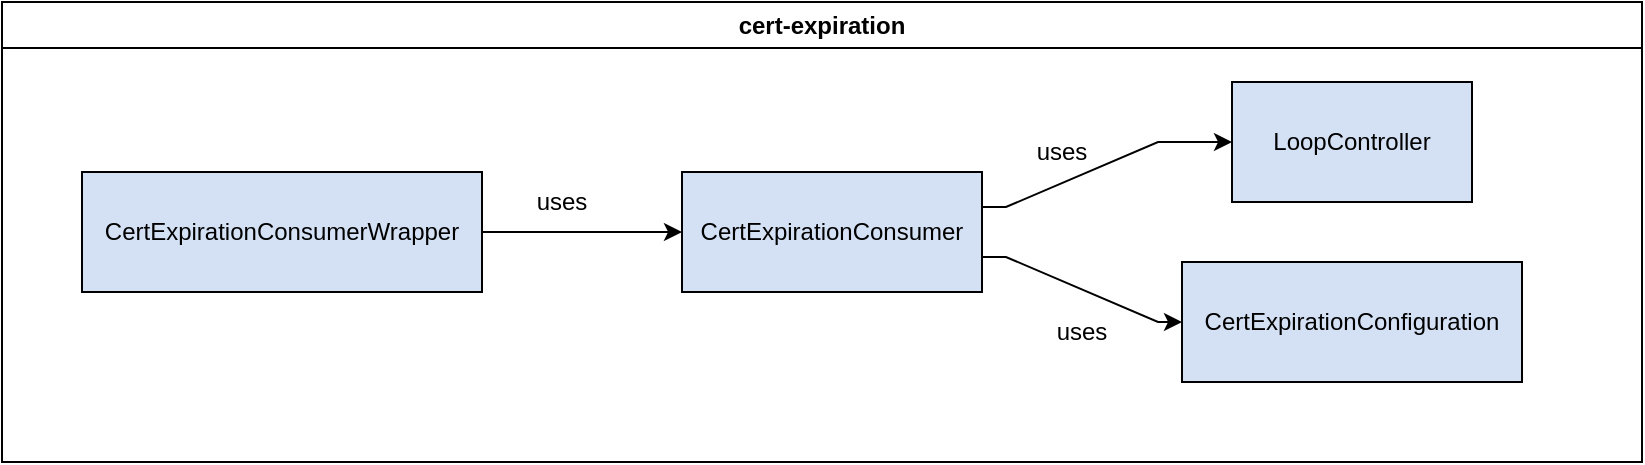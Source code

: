 <mxfile version="24.2.5" type="device">
  <diagram id="C5RBs43oDa-KdzZeNtuy" name="Page-1">
    <mxGraphModel dx="2117" dy="629" grid="1" gridSize="10" guides="1" tooltips="1" connect="1" arrows="1" fold="1" page="1" pageScale="1" pageWidth="827" pageHeight="1169" math="0" shadow="0">
      <root>
        <mxCell id="WIyWlLk6GJQsqaUBKTNV-0" />
        <mxCell id="WIyWlLk6GJQsqaUBKTNV-1" parent="WIyWlLk6GJQsqaUBKTNV-0" />
        <mxCell id="_HgUgdJfW5JQh9bYfpNO-8" value="cert-expiration" style="swimlane;whiteSpace=wrap;html=1;container=0;" vertex="1" parent="WIyWlLk6GJQsqaUBKTNV-1">
          <mxGeometry x="-40" y="470" width="820" height="230" as="geometry" />
        </mxCell>
        <mxCell id="_HgUgdJfW5JQh9bYfpNO-10" value="uses" style="text;html=1;align=center;verticalAlign=middle;whiteSpace=wrap;rounded=0;container=0;" vertex="1" parent="_HgUgdJfW5JQh9bYfpNO-8">
          <mxGeometry x="250" y="85" width="60" height="30" as="geometry" />
        </mxCell>
        <mxCell id="_HgUgdJfW5JQh9bYfpNO-11" value="uses" style="text;html=1;align=center;verticalAlign=middle;whiteSpace=wrap;rounded=0;container=0;" vertex="1" parent="_HgUgdJfW5JQh9bYfpNO-8">
          <mxGeometry x="500" y="60" width="60" height="30" as="geometry" />
        </mxCell>
        <mxCell id="_HgUgdJfW5JQh9bYfpNO-12" value="uses" style="text;html=1;align=center;verticalAlign=middle;whiteSpace=wrap;rounded=0;container=0;" vertex="1" parent="_HgUgdJfW5JQh9bYfpNO-8">
          <mxGeometry x="510" y="150" width="60" height="30" as="geometry" />
        </mxCell>
        <mxCell id="_HgUgdJfW5JQh9bYfpNO-1" value="LoopController" style="rounded=0;whiteSpace=wrap;html=1;fillColor=#D4E1F5;container=0;" vertex="1" parent="WIyWlLk6GJQsqaUBKTNV-1">
          <mxGeometry x="575" y="510" width="120" height="60" as="geometry" />
        </mxCell>
        <mxCell id="_HgUgdJfW5JQh9bYfpNO-2" value="CertExpirationConfiguration" style="rounded=0;whiteSpace=wrap;html=1;fillColor=#D4E1F5;container=0;" vertex="1" parent="WIyWlLk6GJQsqaUBKTNV-1">
          <mxGeometry x="550" y="600" width="170" height="60" as="geometry" />
        </mxCell>
        <mxCell id="_HgUgdJfW5JQh9bYfpNO-5" style="edgeStyle=orthogonalEdgeStyle;rounded=0;orthogonalLoop=1;jettySize=auto;html=1;noEdgeStyle=1;orthogonal=1;" edge="1" parent="WIyWlLk6GJQsqaUBKTNV-1" source="_HgUgdJfW5JQh9bYfpNO-3" target="_HgUgdJfW5JQh9bYfpNO-4">
          <mxGeometry relative="1" as="geometry">
            <Array as="points">
              <mxPoint x="212" y="585" />
              <mxPoint x="288" y="585" />
            </Array>
          </mxGeometry>
        </mxCell>
        <mxCell id="_HgUgdJfW5JQh9bYfpNO-3" value="CertExpirationConsumerWrapper" style="rounded=0;whiteSpace=wrap;html=1;fillColor=#D4E1F5;container=0;" vertex="1" parent="WIyWlLk6GJQsqaUBKTNV-1">
          <mxGeometry y="555" width="200" height="60" as="geometry" />
        </mxCell>
        <mxCell id="_HgUgdJfW5JQh9bYfpNO-6" style="edgeStyle=orthogonalEdgeStyle;rounded=0;orthogonalLoop=1;jettySize=auto;html=1;noEdgeStyle=1;orthogonal=1;" edge="1" parent="WIyWlLk6GJQsqaUBKTNV-1" source="_HgUgdJfW5JQh9bYfpNO-4" target="_HgUgdJfW5JQh9bYfpNO-1">
          <mxGeometry relative="1" as="geometry">
            <Array as="points">
              <mxPoint x="462" y="572.5" />
              <mxPoint x="538" y="540" />
            </Array>
          </mxGeometry>
        </mxCell>
        <mxCell id="_HgUgdJfW5JQh9bYfpNO-7" style="edgeStyle=orthogonalEdgeStyle;rounded=0;orthogonalLoop=1;jettySize=auto;html=1;noEdgeStyle=1;orthogonal=1;" edge="1" parent="WIyWlLk6GJQsqaUBKTNV-1" source="_HgUgdJfW5JQh9bYfpNO-4" target="_HgUgdJfW5JQh9bYfpNO-2">
          <mxGeometry relative="1" as="geometry">
            <Array as="points">
              <mxPoint x="462" y="597.5" />
              <mxPoint x="538" y="630" />
            </Array>
          </mxGeometry>
        </mxCell>
        <mxCell id="_HgUgdJfW5JQh9bYfpNO-4" value="CertExpirationConsumer" style="rounded=0;whiteSpace=wrap;html=1;fillColor=#D4E1F5;container=0;" vertex="1" parent="WIyWlLk6GJQsqaUBKTNV-1">
          <mxGeometry x="300" y="555" width="150" height="60" as="geometry" />
        </mxCell>
      </root>
    </mxGraphModel>
  </diagram>
</mxfile>
